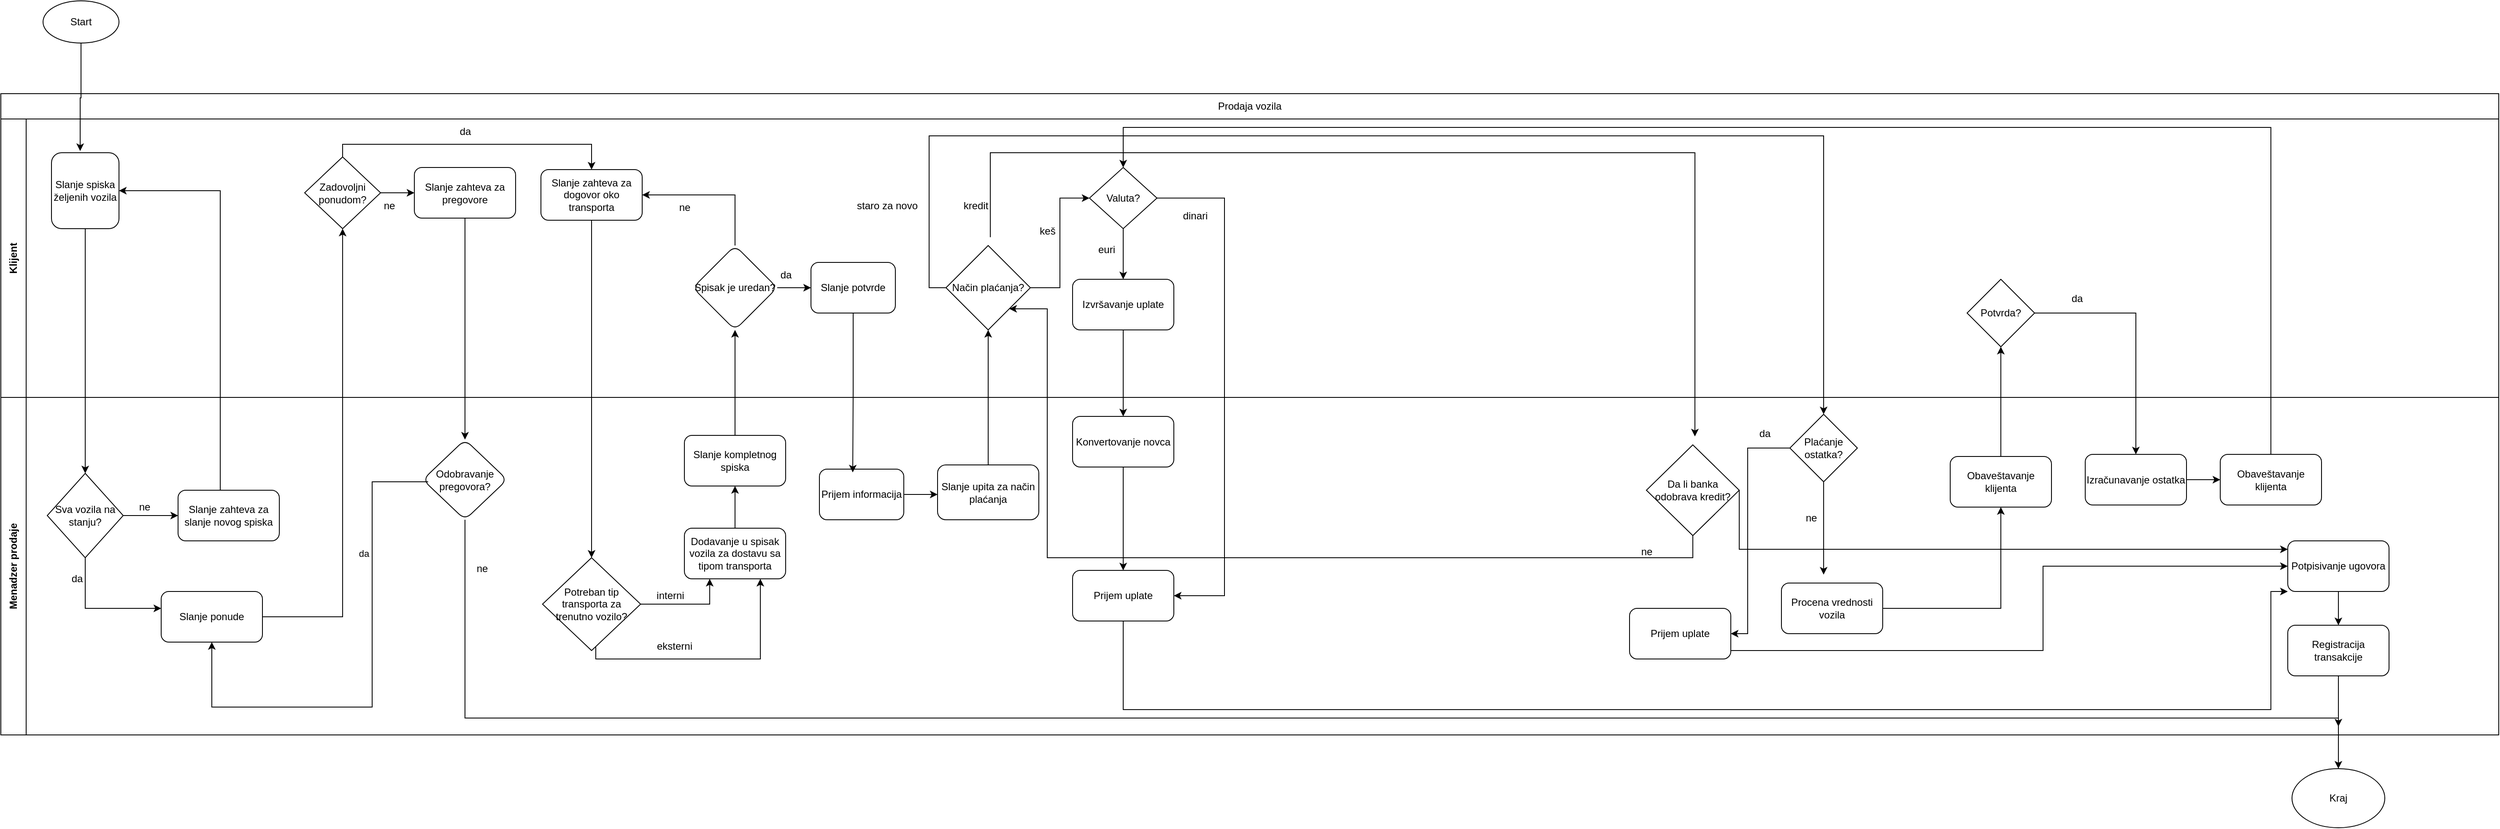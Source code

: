<mxfile version="25.0.3">
  <diagram name="Page-1" id="ibD3uQdw_EN_1K70dxEA">
    <mxGraphModel dx="2485" dy="932" grid="1" gridSize="10" guides="1" tooltips="1" connect="1" arrows="1" fold="1" page="1" pageScale="1" pageWidth="850" pageHeight="1100" math="0" shadow="0">
      <root>
        <mxCell id="0" />
        <mxCell id="1" parent="0" />
        <mxCell id="gZHHVHFT8oceTVKPA3RS-24" value="Menadzer prodaje" style="swimlane;horizontal=0;whiteSpace=wrap;html=1;startSize=30;" parent="1" vertex="1">
          <mxGeometry x="-20" y="570" width="2960" height="400" as="geometry" />
        </mxCell>
        <mxCell id="gZHHVHFT8oceTVKPA3RS-41" value="" style="edgeStyle=orthogonalEdgeStyle;rounded=0;orthogonalLoop=1;jettySize=auto;html=1;" parent="gZHHVHFT8oceTVKPA3RS-24" source="gZHHVHFT8oceTVKPA3RS-32" edge="1">
          <mxGeometry relative="1" as="geometry">
            <Array as="points">
              <mxPoint x="160" y="140" />
              <mxPoint x="160" y="140" />
            </Array>
            <mxPoint x="210" y="140" as="targetPoint" />
          </mxGeometry>
        </mxCell>
        <mxCell id="gZHHVHFT8oceTVKPA3RS-32" value="Sva vozila na stanju?" style="rhombus;whiteSpace=wrap;html=1;" parent="gZHHVHFT8oceTVKPA3RS-24" vertex="1">
          <mxGeometry x="55" y="90" width="90" height="100" as="geometry" />
        </mxCell>
        <mxCell id="gZHHVHFT8oceTVKPA3RS-39" value="Slanje zahteva za slanje novog spiska" style="whiteSpace=wrap;html=1;rounded=1;" parent="gZHHVHFT8oceTVKPA3RS-24" vertex="1">
          <mxGeometry x="210" y="110" width="120" height="60" as="geometry" />
        </mxCell>
        <mxCell id="gZHHVHFT8oceTVKPA3RS-46" value="Slanje ponude" style="rounded=1;whiteSpace=wrap;html=1;" parent="gZHHVHFT8oceTVKPA3RS-24" vertex="1">
          <mxGeometry x="190" y="230" width="120" height="60" as="geometry" />
        </mxCell>
        <mxCell id="gZHHVHFT8oceTVKPA3RS-45" style="edgeStyle=orthogonalEdgeStyle;rounded=0;orthogonalLoop=1;jettySize=auto;html=1;" parent="gZHHVHFT8oceTVKPA3RS-24" source="gZHHVHFT8oceTVKPA3RS-32" target="gZHHVHFT8oceTVKPA3RS-46" edge="1">
          <mxGeometry relative="1" as="geometry">
            <mxPoint x="100" y="250" as="targetPoint" />
            <Array as="points">
              <mxPoint x="100" y="250" />
            </Array>
          </mxGeometry>
        </mxCell>
        <mxCell id="ykrpiuP0jRKE9Gkc_A2T-11" style="edgeStyle=orthogonalEdgeStyle;rounded=0;orthogonalLoop=1;jettySize=auto;html=1;" edge="1" parent="gZHHVHFT8oceTVKPA3RS-24" source="gZHHVHFT8oceTVKPA3RS-59">
          <mxGeometry relative="1" as="geometry">
            <mxPoint x="2770" y="390.0" as="targetPoint" />
            <Array as="points">
              <mxPoint x="550" y="380" />
              <mxPoint x="2770" y="380" />
            </Array>
          </mxGeometry>
        </mxCell>
        <mxCell id="gZHHVHFT8oceTVKPA3RS-59" value="Odobravanje pregovora?" style="rhombus;whiteSpace=wrap;html=1;rounded=1;" parent="gZHHVHFT8oceTVKPA3RS-24" vertex="1">
          <mxGeometry x="500" y="50" width="100" height="95" as="geometry" />
        </mxCell>
        <mxCell id="gZHHVHFT8oceTVKPA3RS-63" style="edgeStyle=orthogonalEdgeStyle;rounded=0;orthogonalLoop=1;jettySize=auto;html=1;entryX=0.5;entryY=1;entryDx=0;entryDy=0;" parent="gZHHVHFT8oceTVKPA3RS-24" target="gZHHVHFT8oceTVKPA3RS-46" edge="1">
          <mxGeometry relative="1" as="geometry">
            <mxPoint x="506.316" y="100" as="sourcePoint" />
            <mxPoint x="220" y="327" as="targetPoint" />
            <Array as="points">
              <mxPoint x="440" y="100" />
              <mxPoint x="440" y="367" />
              <mxPoint x="250" y="367" />
            </Array>
          </mxGeometry>
        </mxCell>
        <mxCell id="gZHHVHFT8oceTVKPA3RS-64" value="da" style="edgeLabel;html=1;align=center;verticalAlign=middle;resizable=0;points=[];" parent="gZHHVHFT8oceTVKPA3RS-63" vertex="1" connectable="0">
          <mxGeometry x="-0.912" y="-2" relative="1" as="geometry">
            <mxPoint x="-50" y="87" as="offset" />
          </mxGeometry>
        </mxCell>
        <mxCell id="gZHHVHFT8oceTVKPA3RS-42" value="ne" style="text;html=1;align=center;verticalAlign=middle;resizable=0;points=[];autosize=1;strokeColor=none;fillColor=none;" parent="gZHHVHFT8oceTVKPA3RS-24" vertex="1">
          <mxGeometry x="150" y="115" width="40" height="30" as="geometry" />
        </mxCell>
        <mxCell id="gZHHVHFT8oceTVKPA3RS-47" value="da" style="text;html=1;align=center;verticalAlign=middle;resizable=0;points=[];autosize=1;strokeColor=none;fillColor=none;" parent="gZHHVHFT8oceTVKPA3RS-24" vertex="1">
          <mxGeometry x="70" y="200" width="40" height="30" as="geometry" />
        </mxCell>
        <mxCell id="gZHHVHFT8oceTVKPA3RS-90" style="edgeStyle=orthogonalEdgeStyle;rounded=0;orthogonalLoop=1;jettySize=auto;html=1;exitX=1;exitY=0.5;exitDx=0;exitDy=0;entryX=0.25;entryY=1;entryDx=0;entryDy=0;" parent="gZHHVHFT8oceTVKPA3RS-24" source="gZHHVHFT8oceTVKPA3RS-85" target="gZHHVHFT8oceTVKPA3RS-89" edge="1">
          <mxGeometry relative="1" as="geometry" />
        </mxCell>
        <mxCell id="gZHHVHFT8oceTVKPA3RS-92" style="edgeStyle=orthogonalEdgeStyle;rounded=0;orthogonalLoop=1;jettySize=auto;html=1;entryX=0.75;entryY=1;entryDx=0;entryDy=0;" parent="gZHHVHFT8oceTVKPA3RS-24" source="gZHHVHFT8oceTVKPA3RS-85" target="gZHHVHFT8oceTVKPA3RS-89" edge="1">
          <mxGeometry relative="1" as="geometry">
            <Array as="points">
              <mxPoint x="705" y="310" />
              <mxPoint x="900" y="310" />
            </Array>
          </mxGeometry>
        </mxCell>
        <mxCell id="gZHHVHFT8oceTVKPA3RS-85" value="Potreban tip transporta za trenutno vozilo?" style="rhombus;whiteSpace=wrap;html=1;" parent="gZHHVHFT8oceTVKPA3RS-24" vertex="1">
          <mxGeometry x="641.88" y="190" width="116.25" height="110" as="geometry" />
        </mxCell>
        <mxCell id="ykrpiuP0jRKE9Gkc_A2T-3" style="edgeStyle=orthogonalEdgeStyle;rounded=0;orthogonalLoop=1;jettySize=auto;html=1;entryX=0.5;entryY=1;entryDx=0;entryDy=0;" edge="1" parent="gZHHVHFT8oceTVKPA3RS-24" source="gZHHVHFT8oceTVKPA3RS-89" target="gZHHVHFT8oceTVKPA3RS-94">
          <mxGeometry relative="1" as="geometry" />
        </mxCell>
        <mxCell id="gZHHVHFT8oceTVKPA3RS-89" value="Dodavanje u spisak vozila za dostavu sa tipom transporta" style="rounded=1;whiteSpace=wrap;html=1;" parent="gZHHVHFT8oceTVKPA3RS-24" vertex="1">
          <mxGeometry x="810" y="155" width="120" height="60" as="geometry" />
        </mxCell>
        <mxCell id="gZHHVHFT8oceTVKPA3RS-94" value="Slanje kompletnog spiska" style="rounded=1;whiteSpace=wrap;html=1;" parent="gZHHVHFT8oceTVKPA3RS-24" vertex="1">
          <mxGeometry x="810" y="45" width="120" height="60" as="geometry" />
        </mxCell>
        <mxCell id="gZHHVHFT8oceTVKPA3RS-108" value="" style="edgeStyle=orthogonalEdgeStyle;rounded=0;orthogonalLoop=1;jettySize=auto;html=1;" parent="gZHHVHFT8oceTVKPA3RS-24" source="gZHHVHFT8oceTVKPA3RS-102" target="gZHHVHFT8oceTVKPA3RS-107" edge="1">
          <mxGeometry relative="1" as="geometry">
            <Array as="points">
              <mxPoint x="1110" y="115" />
              <mxPoint x="1110" y="115" />
            </Array>
          </mxGeometry>
        </mxCell>
        <mxCell id="gZHHVHFT8oceTVKPA3RS-102" value="Prijem informacija" style="rounded=1;whiteSpace=wrap;html=1;" parent="gZHHVHFT8oceTVKPA3RS-24" vertex="1">
          <mxGeometry x="970" y="85" width="100" height="60" as="geometry" />
        </mxCell>
        <mxCell id="gZHHVHFT8oceTVKPA3RS-107" value="Slanje upita za način plaćanja" style="rounded=1;whiteSpace=wrap;html=1;" parent="gZHHVHFT8oceTVKPA3RS-24" vertex="1">
          <mxGeometry x="1110" y="80" width="120" height="65" as="geometry" />
        </mxCell>
        <mxCell id="gZHHVHFT8oceTVKPA3RS-115" value="Prijem uplate" style="rounded=1;whiteSpace=wrap;html=1;" parent="gZHHVHFT8oceTVKPA3RS-24" vertex="1">
          <mxGeometry x="1270" y="205" width="120" height="60" as="geometry" />
        </mxCell>
        <mxCell id="gZHHVHFT8oceTVKPA3RS-91" value="interni" style="text;html=1;align=center;verticalAlign=middle;resizable=0;points=[];autosize=1;strokeColor=none;fillColor=none;" parent="gZHHVHFT8oceTVKPA3RS-24" vertex="1">
          <mxGeometry x="763.13" y="220" width="60" height="30" as="geometry" />
        </mxCell>
        <mxCell id="gZHHVHFT8oceTVKPA3RS-93" value="eksterni" style="text;html=1;align=center;verticalAlign=middle;resizable=0;points=[];autosize=1;strokeColor=none;fillColor=none;" parent="gZHHVHFT8oceTVKPA3RS-24" vertex="1">
          <mxGeometry x="763.13" y="280" width="70" height="30" as="geometry" />
        </mxCell>
        <mxCell id="gZHHVHFT8oceTVKPA3RS-137" value="Da li banka odobrava kredit?" style="rhombus;whiteSpace=wrap;html=1;" parent="gZHHVHFT8oceTVKPA3RS-24" vertex="1">
          <mxGeometry x="1950" y="56.25" width="110" height="107.5" as="geometry" />
        </mxCell>
        <mxCell id="gZHHVHFT8oceTVKPA3RS-142" value="" style="edgeStyle=orthogonalEdgeStyle;rounded=0;orthogonalLoop=1;jettySize=auto;html=1;" parent="gZHHVHFT8oceTVKPA3RS-24" source="gZHHVHFT8oceTVKPA3RS-140" target="gZHHVHFT8oceTVKPA3RS-141" edge="1">
          <mxGeometry relative="1" as="geometry" />
        </mxCell>
        <mxCell id="gZHHVHFT8oceTVKPA3RS-140" value="Procena vrednosti vozila" style="rounded=1;whiteSpace=wrap;html=1;" parent="gZHHVHFT8oceTVKPA3RS-24" vertex="1">
          <mxGeometry x="2110" y="220" width="120" height="60" as="geometry" />
        </mxCell>
        <mxCell id="gZHHVHFT8oceTVKPA3RS-141" value="Obaveštavanje klijenta" style="whiteSpace=wrap;html=1;rounded=1;" parent="gZHHVHFT8oceTVKPA3RS-24" vertex="1">
          <mxGeometry x="2310" y="70" width="120" height="60" as="geometry" />
        </mxCell>
        <mxCell id="gZHHVHFT8oceTVKPA3RS-151" value="" style="edgeStyle=orthogonalEdgeStyle;rounded=0;orthogonalLoop=1;jettySize=auto;html=1;" parent="gZHHVHFT8oceTVKPA3RS-24" source="gZHHVHFT8oceTVKPA3RS-149" target="gZHHVHFT8oceTVKPA3RS-150" edge="1">
          <mxGeometry relative="1" as="geometry" />
        </mxCell>
        <mxCell id="gZHHVHFT8oceTVKPA3RS-149" value="Izračunavanje ostatka" style="rounded=1;whiteSpace=wrap;html=1;" parent="gZHHVHFT8oceTVKPA3RS-24" vertex="1">
          <mxGeometry x="2470" y="67.5" width="120" height="60" as="geometry" />
        </mxCell>
        <mxCell id="gZHHVHFT8oceTVKPA3RS-150" value="Obaveštavanje klijenta" style="whiteSpace=wrap;html=1;rounded=1;" parent="gZHHVHFT8oceTVKPA3RS-24" vertex="1">
          <mxGeometry x="2630" y="67.5" width="120" height="60" as="geometry" />
        </mxCell>
        <mxCell id="gZHHVHFT8oceTVKPA3RS-161" style="edgeStyle=orthogonalEdgeStyle;rounded=0;orthogonalLoop=1;jettySize=auto;html=1;" parent="gZHHVHFT8oceTVKPA3RS-24" source="gZHHVHFT8oceTVKPA3RS-157" edge="1">
          <mxGeometry relative="1" as="geometry">
            <mxPoint x="2160" y="210" as="targetPoint" />
          </mxGeometry>
        </mxCell>
        <mxCell id="gZHHVHFT8oceTVKPA3RS-157" value="Plaćanje ostatka?" style="rhombus;whiteSpace=wrap;html=1;" parent="gZHHVHFT8oceTVKPA3RS-24" vertex="1">
          <mxGeometry x="2120" y="20" width="80" height="80" as="geometry" />
        </mxCell>
        <mxCell id="gZHHVHFT8oceTVKPA3RS-159" value="ne" style="text;html=1;align=center;verticalAlign=middle;resizable=0;points=[];autosize=1;strokeColor=none;fillColor=none;" parent="gZHHVHFT8oceTVKPA3RS-24" vertex="1">
          <mxGeometry x="2125" y="127.5" width="40" height="30" as="geometry" />
        </mxCell>
        <mxCell id="gZHHVHFT8oceTVKPA3RS-166" value="Registracija transakcije" style="rounded=1;whiteSpace=wrap;html=1;" parent="gZHHVHFT8oceTVKPA3RS-24" vertex="1">
          <mxGeometry x="2710" y="270" width="120" height="60" as="geometry" />
        </mxCell>
        <mxCell id="ykrpiuP0jRKE9Gkc_A2T-7" style="edgeStyle=orthogonalEdgeStyle;rounded=0;orthogonalLoop=1;jettySize=auto;html=1;entryX=0.5;entryY=0;entryDx=0;entryDy=0;" edge="1" parent="gZHHVHFT8oceTVKPA3RS-24" source="gZHHVHFT8oceTVKPA3RS-121" target="gZHHVHFT8oceTVKPA3RS-115">
          <mxGeometry relative="1" as="geometry" />
        </mxCell>
        <mxCell id="gZHHVHFT8oceTVKPA3RS-121" value="Konvertovanje novca" style="whiteSpace=wrap;html=1;rounded=1;" parent="gZHHVHFT8oceTVKPA3RS-24" vertex="1">
          <mxGeometry x="1270" y="22.5" width="120" height="60" as="geometry" />
        </mxCell>
        <mxCell id="gZHHVHFT8oceTVKPA3RS-26" value="Start" style="ellipse;whiteSpace=wrap;html=1;" parent="1" vertex="1">
          <mxGeometry x="30" y="100" width="90" height="50" as="geometry" />
        </mxCell>
        <mxCell id="gZHHVHFT8oceTVKPA3RS-30" value="Prodaja vozila" style="rounded=0;whiteSpace=wrap;html=1;" parent="1" vertex="1">
          <mxGeometry x="-20" y="210" width="2960" height="30" as="geometry" />
        </mxCell>
        <mxCell id="gZHHVHFT8oceTVKPA3RS-58" style="edgeStyle=orthogonalEdgeStyle;rounded=0;orthogonalLoop=1;jettySize=auto;html=1;entryX=0.425;entryY=-0.022;entryDx=0;entryDy=0;entryPerimeter=0;" parent="1" source="gZHHVHFT8oceTVKPA3RS-26" target="gZHHVHFT8oceTVKPA3RS-31" edge="1">
          <mxGeometry relative="1" as="geometry" />
        </mxCell>
        <mxCell id="gZHHVHFT8oceTVKPA3RS-25" value="Klijent" style="swimlane;horizontal=0;whiteSpace=wrap;html=1;startSize=30;" parent="1" vertex="1">
          <mxGeometry x="-20" y="240" width="2960" height="330" as="geometry" />
        </mxCell>
        <mxCell id="gZHHVHFT8oceTVKPA3RS-31" value="Slanje spiska željenih vozila" style="rounded=1;whiteSpace=wrap;html=1;" parent="gZHHVHFT8oceTVKPA3RS-25" vertex="1">
          <mxGeometry x="60" y="40" width="80" height="90" as="geometry" />
        </mxCell>
        <mxCell id="gZHHVHFT8oceTVKPA3RS-55" style="edgeStyle=orthogonalEdgeStyle;rounded=0;orthogonalLoop=1;jettySize=auto;html=1;entryX=0;entryY=0.5;entryDx=0;entryDy=0;" parent="gZHHVHFT8oceTVKPA3RS-25" source="gZHHVHFT8oceTVKPA3RS-49" target="gZHHVHFT8oceTVKPA3RS-51" edge="1">
          <mxGeometry relative="1" as="geometry" />
        </mxCell>
        <mxCell id="gZHHVHFT8oceTVKPA3RS-77" style="edgeStyle=orthogonalEdgeStyle;rounded=0;orthogonalLoop=1;jettySize=auto;html=1;entryX=0.5;entryY=0;entryDx=0;entryDy=0;" parent="gZHHVHFT8oceTVKPA3RS-25" source="gZHHVHFT8oceTVKPA3RS-49" target="gZHHVHFT8oceTVKPA3RS-72" edge="1">
          <mxGeometry relative="1" as="geometry">
            <Array as="points">
              <mxPoint x="405" y="30" />
              <mxPoint x="700" y="30" />
            </Array>
          </mxGeometry>
        </mxCell>
        <mxCell id="gZHHVHFT8oceTVKPA3RS-49" value="Zadovoljni ponudom?" style="rhombus;whiteSpace=wrap;html=1;" parent="gZHHVHFT8oceTVKPA3RS-25" vertex="1">
          <mxGeometry x="360" y="45" width="90" height="85" as="geometry" />
        </mxCell>
        <mxCell id="gZHHVHFT8oceTVKPA3RS-51" value="Slanje zahteva za pregovore" style="rounded=1;whiteSpace=wrap;html=1;" parent="gZHHVHFT8oceTVKPA3RS-25" vertex="1">
          <mxGeometry x="490" y="57.5" width="120" height="60" as="geometry" />
        </mxCell>
        <mxCell id="gZHHVHFT8oceTVKPA3RS-56" value="ne" style="text;html=1;align=center;verticalAlign=middle;resizable=0;points=[];autosize=1;strokeColor=none;fillColor=none;" parent="gZHHVHFT8oceTVKPA3RS-25" vertex="1">
          <mxGeometry x="440" y="87.5" width="40" height="30" as="geometry" />
        </mxCell>
        <mxCell id="gZHHVHFT8oceTVKPA3RS-72" value="Slanje zahteva za dogovor oko transporta" style="rounded=1;whiteSpace=wrap;html=1;" parent="gZHHVHFT8oceTVKPA3RS-25" vertex="1">
          <mxGeometry x="640" y="60" width="120" height="60" as="geometry" />
        </mxCell>
        <mxCell id="gZHHVHFT8oceTVKPA3RS-98" style="edgeStyle=orthogonalEdgeStyle;rounded=0;orthogonalLoop=1;jettySize=auto;html=1;entryX=1;entryY=0.5;entryDx=0;entryDy=0;" parent="gZHHVHFT8oceTVKPA3RS-25" source="gZHHVHFT8oceTVKPA3RS-96" target="gZHHVHFT8oceTVKPA3RS-72" edge="1">
          <mxGeometry relative="1" as="geometry">
            <Array as="points">
              <mxPoint x="870" y="90" />
            </Array>
          </mxGeometry>
        </mxCell>
        <mxCell id="gZHHVHFT8oceTVKPA3RS-104" value="" style="edgeStyle=orthogonalEdgeStyle;rounded=0;orthogonalLoop=1;jettySize=auto;html=1;" parent="gZHHVHFT8oceTVKPA3RS-25" source="gZHHVHFT8oceTVKPA3RS-96" target="gZHHVHFT8oceTVKPA3RS-103" edge="1">
          <mxGeometry relative="1" as="geometry" />
        </mxCell>
        <mxCell id="gZHHVHFT8oceTVKPA3RS-96" value="Spisak je uredan?" style="rhombus;whiteSpace=wrap;html=1;rounded=1;" parent="gZHHVHFT8oceTVKPA3RS-25" vertex="1">
          <mxGeometry x="820" y="150" width="100" height="100" as="geometry" />
        </mxCell>
        <mxCell id="gZHHVHFT8oceTVKPA3RS-103" value="Slanje potvrde" style="rounded=1;whiteSpace=wrap;html=1;" parent="gZHHVHFT8oceTVKPA3RS-25" vertex="1">
          <mxGeometry x="960" y="170" width="100" height="60" as="geometry" />
        </mxCell>
        <mxCell id="gZHHVHFT8oceTVKPA3RS-127" style="edgeStyle=orthogonalEdgeStyle;rounded=0;orthogonalLoop=1;jettySize=auto;html=1;entryX=0;entryY=0.5;entryDx=0;entryDy=0;" parent="gZHHVHFT8oceTVKPA3RS-25" source="gZHHVHFT8oceTVKPA3RS-109" target="gZHHVHFT8oceTVKPA3RS-113" edge="1">
          <mxGeometry relative="1" as="geometry" />
        </mxCell>
        <mxCell id="gZHHVHFT8oceTVKPA3RS-109" value="Način plaćanja?" style="rhombus;whiteSpace=wrap;html=1;" parent="gZHHVHFT8oceTVKPA3RS-25" vertex="1">
          <mxGeometry x="1120" y="150" width="100" height="100" as="geometry" />
        </mxCell>
        <mxCell id="gZHHVHFT8oceTVKPA3RS-129" style="edgeStyle=orthogonalEdgeStyle;rounded=0;orthogonalLoop=1;jettySize=auto;html=1;entryX=0.5;entryY=0;entryDx=0;entryDy=0;" parent="gZHHVHFT8oceTVKPA3RS-25" source="gZHHVHFT8oceTVKPA3RS-113" target="gZHHVHFT8oceTVKPA3RS-128" edge="1">
          <mxGeometry relative="1" as="geometry" />
        </mxCell>
        <mxCell id="gZHHVHFT8oceTVKPA3RS-113" value="Valuta?" style="rhombus;whiteSpace=wrap;html=1;" parent="gZHHVHFT8oceTVKPA3RS-25" vertex="1">
          <mxGeometry x="1290" y="57.5" width="80" height="72.5" as="geometry" />
        </mxCell>
        <mxCell id="gZHHVHFT8oceTVKPA3RS-114" value="keš" style="text;html=1;align=center;verticalAlign=middle;resizable=0;points=[];autosize=1;strokeColor=none;fillColor=none;" parent="gZHHVHFT8oceTVKPA3RS-25" vertex="1">
          <mxGeometry x="1220" y="117.5" width="40" height="30" as="geometry" />
        </mxCell>
        <mxCell id="gZHHVHFT8oceTVKPA3RS-117" value="euri" style="text;html=1;align=center;verticalAlign=middle;resizable=0;points=[];autosize=1;strokeColor=none;fillColor=none;" parent="gZHHVHFT8oceTVKPA3RS-25" vertex="1">
          <mxGeometry x="1290" y="140" width="40" height="30" as="geometry" />
        </mxCell>
        <mxCell id="gZHHVHFT8oceTVKPA3RS-128" value="Izvršavanje uplate" style="rounded=1;whiteSpace=wrap;html=1;" parent="gZHHVHFT8oceTVKPA3RS-25" vertex="1">
          <mxGeometry x="1270" y="190" width="120" height="60" as="geometry" />
        </mxCell>
        <mxCell id="gZHHVHFT8oceTVKPA3RS-120" value="dinari" style="text;html=1;align=center;verticalAlign=middle;resizable=0;points=[];autosize=1;strokeColor=none;fillColor=none;" parent="gZHHVHFT8oceTVKPA3RS-25" vertex="1">
          <mxGeometry x="1390" y="100" width="50" height="30" as="geometry" />
        </mxCell>
        <mxCell id="gZHHVHFT8oceTVKPA3RS-99" value="ne" style="text;html=1;align=center;verticalAlign=middle;resizable=0;points=[];autosize=1;strokeColor=none;fillColor=none;" parent="gZHHVHFT8oceTVKPA3RS-25" vertex="1">
          <mxGeometry x="790" y="90" width="40" height="30" as="geometry" />
        </mxCell>
        <mxCell id="gZHHVHFT8oceTVKPA3RS-106" value="da" style="text;html=1;align=center;verticalAlign=middle;resizable=0;points=[];autosize=1;strokeColor=none;fillColor=none;" parent="gZHHVHFT8oceTVKPA3RS-25" vertex="1">
          <mxGeometry x="910" y="170" width="40" height="30" as="geometry" />
        </mxCell>
        <mxCell id="gZHHVHFT8oceTVKPA3RS-134" value="da" style="text;html=1;align=center;verticalAlign=middle;resizable=0;points=[];autosize=1;strokeColor=none;fillColor=none;" parent="gZHHVHFT8oceTVKPA3RS-25" vertex="1">
          <mxGeometry x="530" width="40" height="30" as="geometry" />
        </mxCell>
        <mxCell id="gZHHVHFT8oceTVKPA3RS-139" value="kredit" style="text;html=1;align=center;verticalAlign=middle;resizable=0;points=[];autosize=1;strokeColor=none;fillColor=none;" parent="gZHHVHFT8oceTVKPA3RS-25" vertex="1">
          <mxGeometry x="1130" y="87.5" width="50" height="30" as="geometry" />
        </mxCell>
        <mxCell id="gZHHVHFT8oceTVKPA3RS-147" value="Potvrda?" style="rhombus;whiteSpace=wrap;html=1;" parent="gZHHVHFT8oceTVKPA3RS-25" vertex="1">
          <mxGeometry x="2330" y="190" width="80" height="80" as="geometry" />
        </mxCell>
        <mxCell id="gZHHVHFT8oceTVKPA3RS-145" value="staro za novo" style="text;html=1;align=center;verticalAlign=middle;resizable=0;points=[];autosize=1;strokeColor=none;fillColor=none;" parent="gZHHVHFT8oceTVKPA3RS-25" vertex="1">
          <mxGeometry x="1000" y="87.5" width="100" height="30" as="geometry" />
        </mxCell>
        <mxCell id="gZHHVHFT8oceTVKPA3RS-138" style="edgeStyle=orthogonalEdgeStyle;rounded=0;orthogonalLoop=1;jettySize=auto;html=1;entryX=0.5;entryY=0;entryDx=0;entryDy=0;" parent="gZHHVHFT8oceTVKPA3RS-25" edge="1">
          <mxGeometry relative="1" as="geometry">
            <mxPoint x="1172.537" y="140.067" as="sourcePoint" />
            <mxPoint x="2007.47" y="376.25" as="targetPoint" />
            <Array as="points">
              <mxPoint x="1172.47" y="40" />
              <mxPoint x="2007.47" y="40" />
            </Array>
          </mxGeometry>
        </mxCell>
        <mxCell id="gZHHVHFT8oceTVKPA3RS-34" style="edgeStyle=orthogonalEdgeStyle;rounded=0;orthogonalLoop=1;jettySize=auto;html=1;entryX=0.5;entryY=0;entryDx=0;entryDy=0;" parent="1" source="gZHHVHFT8oceTVKPA3RS-31" target="gZHHVHFT8oceTVKPA3RS-32" edge="1">
          <mxGeometry relative="1" as="geometry" />
        </mxCell>
        <mxCell id="gZHHVHFT8oceTVKPA3RS-133" style="edgeStyle=orthogonalEdgeStyle;rounded=0;orthogonalLoop=1;jettySize=auto;html=1;entryX=1;entryY=0.5;entryDx=0;entryDy=0;" parent="1" source="gZHHVHFT8oceTVKPA3RS-39" target="gZHHVHFT8oceTVKPA3RS-31" edge="1">
          <mxGeometry relative="1" as="geometry">
            <Array as="points">
              <mxPoint x="240" y="325" />
            </Array>
          </mxGeometry>
        </mxCell>
        <mxCell id="gZHHVHFT8oceTVKPA3RS-50" style="edgeStyle=orthogonalEdgeStyle;rounded=0;orthogonalLoop=1;jettySize=auto;html=1;entryX=0.5;entryY=1;entryDx=0;entryDy=0;" parent="1" source="gZHHVHFT8oceTVKPA3RS-46" target="gZHHVHFT8oceTVKPA3RS-49" edge="1">
          <mxGeometry relative="1" as="geometry" />
        </mxCell>
        <mxCell id="gZHHVHFT8oceTVKPA3RS-60" value="" style="edgeStyle=orthogonalEdgeStyle;rounded=0;orthogonalLoop=1;jettySize=auto;html=1;" parent="1" source="gZHHVHFT8oceTVKPA3RS-51" target="gZHHVHFT8oceTVKPA3RS-59" edge="1">
          <mxGeometry relative="1" as="geometry" />
        </mxCell>
        <mxCell id="gZHHVHFT8oceTVKPA3RS-97" value="" style="edgeStyle=orthogonalEdgeStyle;rounded=0;orthogonalLoop=1;jettySize=auto;html=1;" parent="1" source="gZHHVHFT8oceTVKPA3RS-94" target="gZHHVHFT8oceTVKPA3RS-96" edge="1">
          <mxGeometry relative="1" as="geometry" />
        </mxCell>
        <mxCell id="gZHHVHFT8oceTVKPA3RS-105" style="edgeStyle=orthogonalEdgeStyle;rounded=0;orthogonalLoop=1;jettySize=auto;html=1;entryX=0.395;entryY=0.065;entryDx=0;entryDy=0;entryPerimeter=0;" parent="1" source="gZHHVHFT8oceTVKPA3RS-103" target="gZHHVHFT8oceTVKPA3RS-102" edge="1">
          <mxGeometry relative="1" as="geometry" />
        </mxCell>
        <mxCell id="gZHHVHFT8oceTVKPA3RS-110" style="edgeStyle=orthogonalEdgeStyle;rounded=0;orthogonalLoop=1;jettySize=auto;html=1;entryX=0.5;entryY=1;entryDx=0;entryDy=0;" parent="1" source="gZHHVHFT8oceTVKPA3RS-107" target="gZHHVHFT8oceTVKPA3RS-109" edge="1">
          <mxGeometry relative="1" as="geometry" />
        </mxCell>
        <mxCell id="gZHHVHFT8oceTVKPA3RS-148" style="edgeStyle=orthogonalEdgeStyle;rounded=0;orthogonalLoop=1;jettySize=auto;html=1;entryX=0.5;entryY=1;entryDx=0;entryDy=0;" parent="1" source="gZHHVHFT8oceTVKPA3RS-141" target="gZHHVHFT8oceTVKPA3RS-147" edge="1">
          <mxGeometry relative="1" as="geometry" />
        </mxCell>
        <mxCell id="gZHHVHFT8oceTVKPA3RS-152" style="edgeStyle=orthogonalEdgeStyle;rounded=0;orthogonalLoop=1;jettySize=auto;html=1;entryX=0.5;entryY=0;entryDx=0;entryDy=0;" parent="1" source="gZHHVHFT8oceTVKPA3RS-147" target="gZHHVHFT8oceTVKPA3RS-149" edge="1">
          <mxGeometry relative="1" as="geometry" />
        </mxCell>
        <mxCell id="gZHHVHFT8oceTVKPA3RS-153" value="da" style="text;html=1;align=center;verticalAlign=middle;resizable=0;points=[];autosize=1;strokeColor=none;fillColor=none;" parent="1" vertex="1">
          <mxGeometry x="2420" y="438" width="40" height="30" as="geometry" />
        </mxCell>
        <mxCell id="gZHHVHFT8oceTVKPA3RS-154" style="edgeStyle=orthogonalEdgeStyle;rounded=0;orthogonalLoop=1;jettySize=auto;html=1;entryX=0.5;entryY=0;entryDx=0;entryDy=0;" parent="1" source="gZHHVHFT8oceTVKPA3RS-150" target="gZHHVHFT8oceTVKPA3RS-113" edge="1">
          <mxGeometry relative="1" as="geometry">
            <Array as="points">
              <mxPoint x="2670" y="250" />
              <mxPoint x="1310" y="250" />
            </Array>
          </mxGeometry>
        </mxCell>
        <mxCell id="gZHHVHFT8oceTVKPA3RS-155" style="edgeStyle=orthogonalEdgeStyle;rounded=0;orthogonalLoop=1;jettySize=auto;html=1;entryX=1;entryY=1;entryDx=0;entryDy=0;" parent="1" source="gZHHVHFT8oceTVKPA3RS-137" target="gZHHVHFT8oceTVKPA3RS-109" edge="1">
          <mxGeometry relative="1" as="geometry">
            <Array as="points">
              <mxPoint x="1985" y="760" />
              <mxPoint x="1220" y="760" />
              <mxPoint x="1220" y="465" />
            </Array>
          </mxGeometry>
        </mxCell>
        <mxCell id="gZHHVHFT8oceTVKPA3RS-156" value="ne" style="text;html=1;align=center;verticalAlign=middle;resizable=0;points=[];autosize=1;strokeColor=none;fillColor=none;" parent="1" vertex="1">
          <mxGeometry x="1910" y="738" width="40" height="30" as="geometry" />
        </mxCell>
        <mxCell id="gZHHVHFT8oceTVKPA3RS-160" style="edgeStyle=orthogonalEdgeStyle;rounded=0;orthogonalLoop=1;jettySize=auto;html=1;entryX=0.5;entryY=0;entryDx=0;entryDy=0;" parent="1" source="gZHHVHFT8oceTVKPA3RS-109" target="gZHHVHFT8oceTVKPA3RS-157" edge="1">
          <mxGeometry relative="1" as="geometry">
            <Array as="points">
              <mxPoint x="1080" y="440" />
              <mxPoint x="1080" y="260" />
              <mxPoint x="2140" y="260" />
            </Array>
          </mxGeometry>
        </mxCell>
        <mxCell id="gZHHVHFT8oceTVKPA3RS-171" style="edgeStyle=orthogonalEdgeStyle;rounded=0;orthogonalLoop=1;jettySize=auto;html=1;entryX=0;entryY=0.5;entryDx=0;entryDy=0;" parent="1" source="gZHHVHFT8oceTVKPA3RS-162" target="gZHHVHFT8oceTVKPA3RS-165" edge="1">
          <mxGeometry relative="1" as="geometry">
            <Array as="points">
              <mxPoint x="2400" y="870" />
              <mxPoint x="2400" y="770" />
            </Array>
          </mxGeometry>
        </mxCell>
        <mxCell id="gZHHVHFT8oceTVKPA3RS-162" value="Prijem uplate" style="rounded=1;whiteSpace=wrap;html=1;" parent="1" vertex="1">
          <mxGeometry x="1910" y="820" width="120" height="60" as="geometry" />
        </mxCell>
        <mxCell id="gZHHVHFT8oceTVKPA3RS-163" style="edgeStyle=orthogonalEdgeStyle;rounded=0;orthogonalLoop=1;jettySize=auto;html=1;" parent="1" source="gZHHVHFT8oceTVKPA3RS-157" target="gZHHVHFT8oceTVKPA3RS-162" edge="1">
          <mxGeometry relative="1" as="geometry">
            <Array as="points">
              <mxPoint x="2050" y="630" />
              <mxPoint x="2050" y="850" />
            </Array>
          </mxGeometry>
        </mxCell>
        <mxCell id="gZHHVHFT8oceTVKPA3RS-164" value="da" style="text;html=1;align=center;verticalAlign=middle;resizable=0;points=[];autosize=1;strokeColor=none;fillColor=none;" parent="1" vertex="1">
          <mxGeometry x="2050" y="598" width="40" height="30" as="geometry" />
        </mxCell>
        <mxCell id="gZHHVHFT8oceTVKPA3RS-167" value="" style="edgeStyle=orthogonalEdgeStyle;rounded=0;orthogonalLoop=1;jettySize=auto;html=1;" parent="1" source="gZHHVHFT8oceTVKPA3RS-165" target="gZHHVHFT8oceTVKPA3RS-166" edge="1">
          <mxGeometry relative="1" as="geometry" />
        </mxCell>
        <mxCell id="gZHHVHFT8oceTVKPA3RS-165" value="Potpisivanje ugovora" style="rounded=1;whiteSpace=wrap;html=1;" parent="1" vertex="1">
          <mxGeometry x="2690" y="740" width="120" height="60" as="geometry" />
        </mxCell>
        <mxCell id="gZHHVHFT8oceTVKPA3RS-168" value="Kraj" style="ellipse;whiteSpace=wrap;html=1;" parent="1" vertex="1">
          <mxGeometry x="2695" y="1010" width="110" height="70" as="geometry" />
        </mxCell>
        <mxCell id="gZHHVHFT8oceTVKPA3RS-169" style="edgeStyle=orthogonalEdgeStyle;rounded=0;orthogonalLoop=1;jettySize=auto;html=1;entryX=0.5;entryY=0;entryDx=0;entryDy=0;" parent="1" source="gZHHVHFT8oceTVKPA3RS-166" target="gZHHVHFT8oceTVKPA3RS-168" edge="1">
          <mxGeometry relative="1" as="geometry" />
        </mxCell>
        <mxCell id="gZHHVHFT8oceTVKPA3RS-173" style="edgeStyle=orthogonalEdgeStyle;rounded=0;orthogonalLoop=1;jettySize=auto;html=1;entryX=0;entryY=1;entryDx=0;entryDy=0;" parent="1" source="gZHHVHFT8oceTVKPA3RS-115" target="gZHHVHFT8oceTVKPA3RS-165" edge="1">
          <mxGeometry relative="1" as="geometry">
            <Array as="points">
              <mxPoint x="1310" y="940" />
              <mxPoint x="2670" y="940" />
              <mxPoint x="2670" y="800" />
            </Array>
          </mxGeometry>
        </mxCell>
        <mxCell id="gZHHVHFT8oceTVKPA3RS-174" style="edgeStyle=orthogonalEdgeStyle;rounded=0;orthogonalLoop=1;jettySize=auto;html=1;" parent="1" source="gZHHVHFT8oceTVKPA3RS-137" target="gZHHVHFT8oceTVKPA3RS-165" edge="1">
          <mxGeometry relative="1" as="geometry">
            <Array as="points">
              <mxPoint x="2040" y="750" />
            </Array>
          </mxGeometry>
        </mxCell>
        <mxCell id="ykrpiuP0jRKE9Gkc_A2T-2" style="edgeStyle=orthogonalEdgeStyle;rounded=0;orthogonalLoop=1;jettySize=auto;html=1;entryX=0.5;entryY=0;entryDx=0;entryDy=0;" edge="1" parent="1" source="gZHHVHFT8oceTVKPA3RS-72" target="gZHHVHFT8oceTVKPA3RS-85">
          <mxGeometry relative="1" as="geometry" />
        </mxCell>
        <mxCell id="ykrpiuP0jRKE9Gkc_A2T-6" style="edgeStyle=orthogonalEdgeStyle;rounded=0;orthogonalLoop=1;jettySize=auto;html=1;entryX=0.5;entryY=0;entryDx=0;entryDy=0;" edge="1" parent="1" source="gZHHVHFT8oceTVKPA3RS-128" target="gZHHVHFT8oceTVKPA3RS-121">
          <mxGeometry relative="1" as="geometry" />
        </mxCell>
        <mxCell id="ykrpiuP0jRKE9Gkc_A2T-10" style="edgeStyle=orthogonalEdgeStyle;rounded=0;orthogonalLoop=1;jettySize=auto;html=1;entryX=1;entryY=0.5;entryDx=0;entryDy=0;" edge="1" parent="1" source="gZHHVHFT8oceTVKPA3RS-113" target="gZHHVHFT8oceTVKPA3RS-115">
          <mxGeometry relative="1" as="geometry">
            <Array as="points">
              <mxPoint x="1430" y="334" />
              <mxPoint x="1430" y="805" />
            </Array>
          </mxGeometry>
        </mxCell>
        <mxCell id="ykrpiuP0jRKE9Gkc_A2T-12" value="ne" style="text;html=1;align=center;verticalAlign=middle;resizable=0;points=[];autosize=1;strokeColor=none;fillColor=none;" vertex="1" parent="1">
          <mxGeometry x="530" y="758" width="40" height="30" as="geometry" />
        </mxCell>
      </root>
    </mxGraphModel>
  </diagram>
</mxfile>
